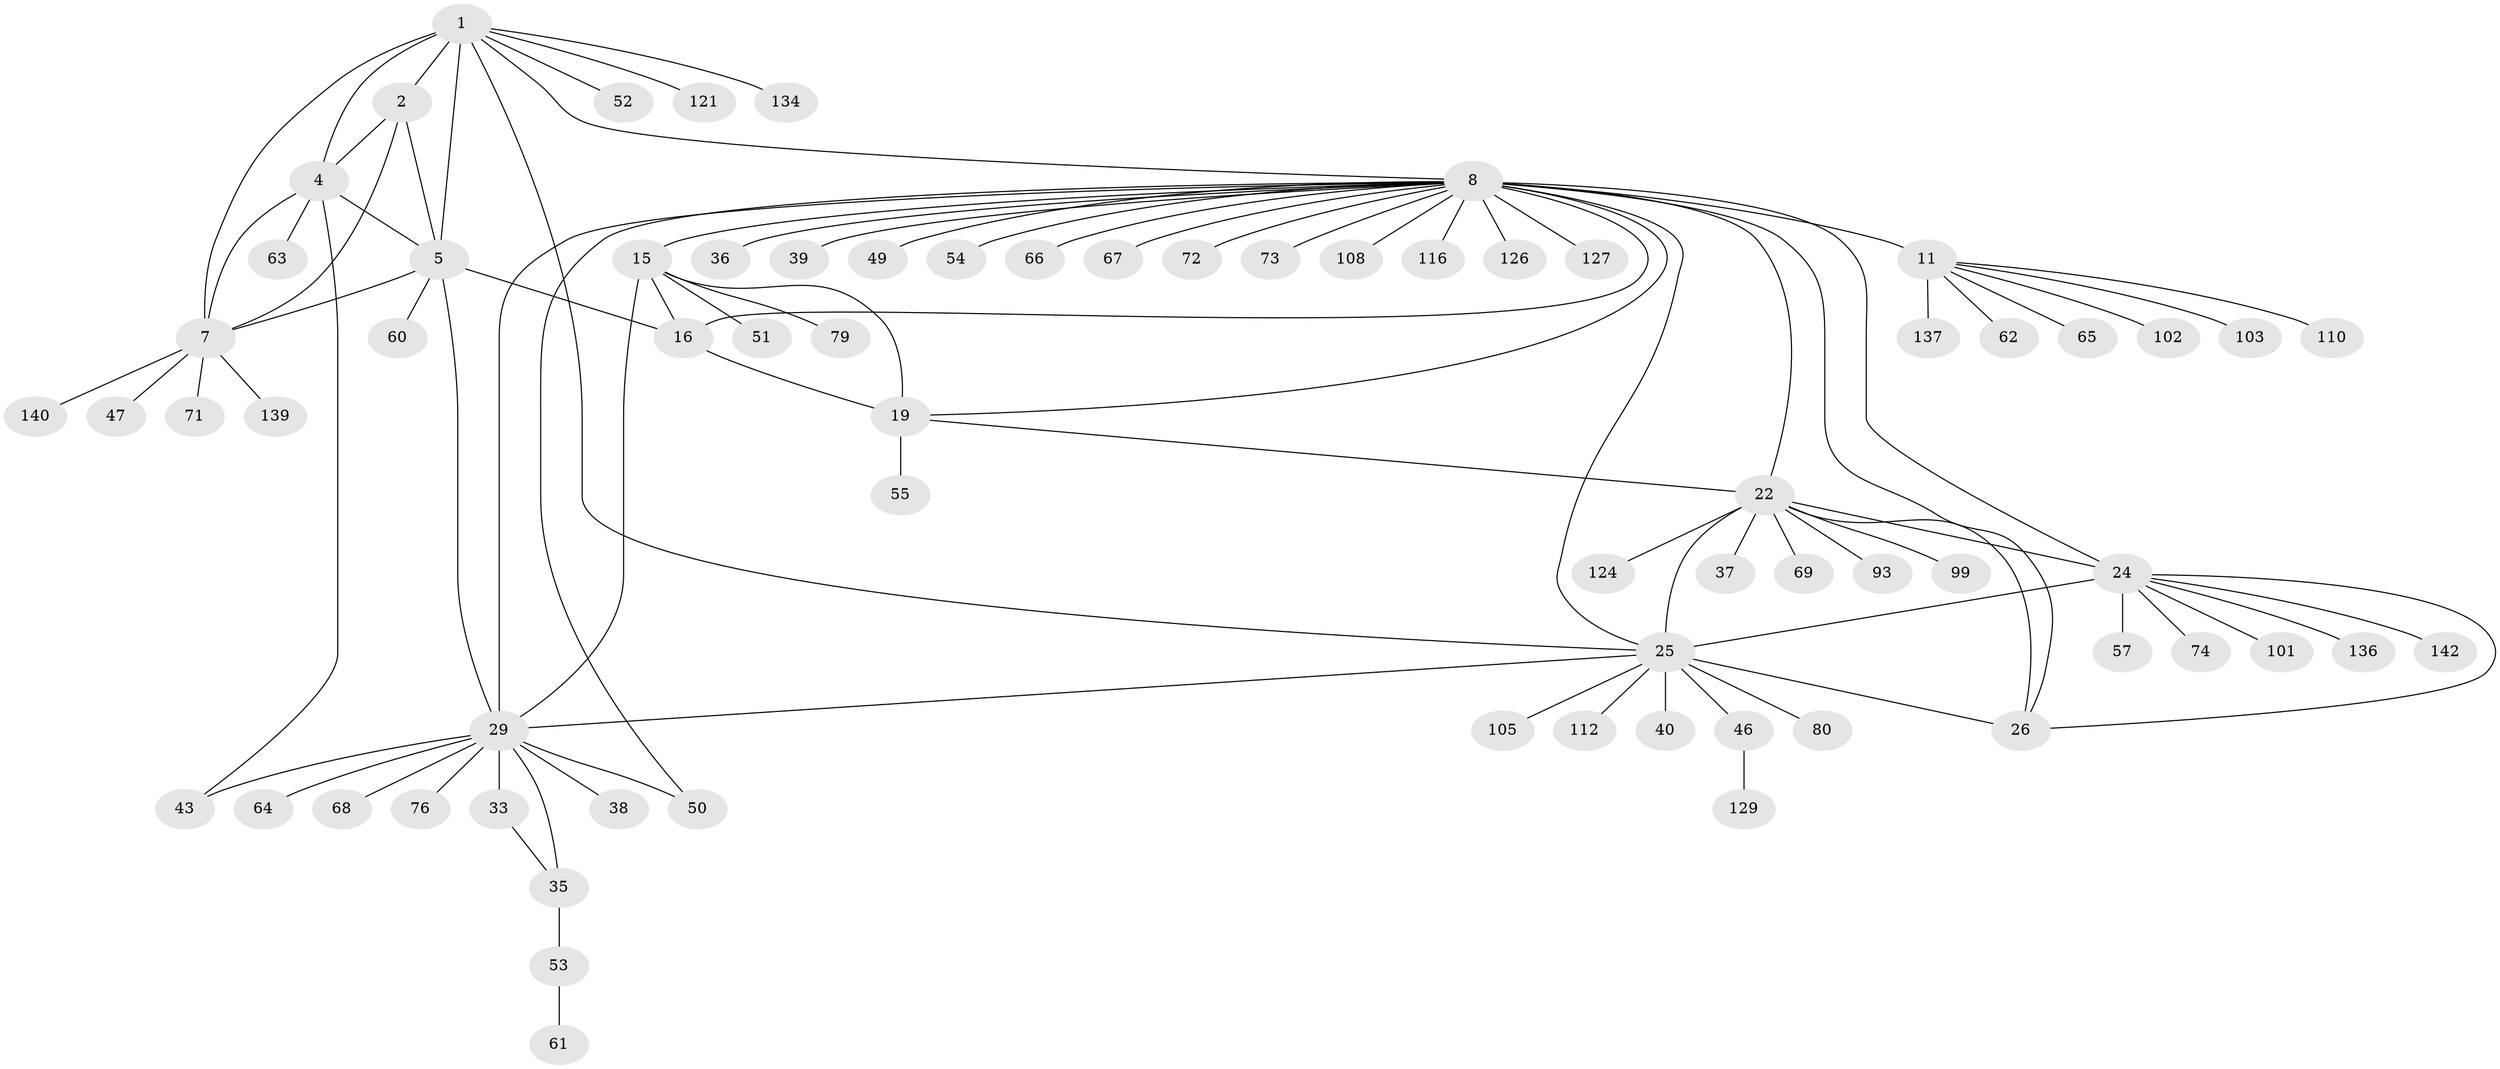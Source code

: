 // original degree distribution, {10: 0.03496503496503497, 6: 0.006993006993006993, 8: 0.04195804195804196, 12: 0.027972027972027972, 9: 0.055944055944055944, 7: 0.055944055944055944, 11: 0.013986013986013986, 14: 0.006993006993006993, 13: 0.006993006993006993, 1: 0.6293706293706294, 2: 0.0979020979020979, 3: 0.02097902097902098}
// Generated by graph-tools (version 1.1) at 2025/15/03/09/25 04:15:45]
// undirected, 71 vertices, 94 edges
graph export_dot {
graph [start="1"]
  node [color=gray90,style=filled];
  1 [super="+41+3"];
  2;
  4;
  5 [super="+6+88+125+135+42+48"];
  7;
  8 [super="+143+12+9+23+10"];
  11 [super="+56"];
  15 [super="+17+20"];
  16 [super="+117+18"];
  19 [super="+87"];
  22 [super="+27"];
  24 [super="+70+114"];
  25 [super="+83+107+28"];
  26 [super="+44"];
  29 [super="+31+59+34+30"];
  33 [super="+118+111+120+89"];
  35 [super="+81+104"];
  36;
  37;
  38;
  39;
  40;
  43;
  46;
  47;
  49;
  50 [super="+78"];
  51 [super="+82"];
  52 [super="+91"];
  53 [super="+113+98+96+97+92"];
  54;
  55 [super="+119"];
  57;
  60;
  61;
  62;
  63;
  64;
  65;
  66;
  67;
  68;
  69;
  71;
  72;
  73;
  74;
  76;
  79;
  80;
  93;
  99;
  101;
  102;
  103;
  105;
  108;
  110;
  112;
  116;
  121;
  124;
  126;
  127;
  129;
  134;
  136;
  137;
  139;
  140;
  142;
  1 -- 2 [weight=2];
  1 -- 4 [weight=2];
  1 -- 5 [weight=4];
  1 -- 7 [weight=2];
  1 -- 52;
  1 -- 8;
  1 -- 25;
  1 -- 134;
  1 -- 121;
  2 -- 4;
  2 -- 5 [weight=2];
  2 -- 7;
  4 -- 5 [weight=2];
  4 -- 7;
  4 -- 43;
  4 -- 63;
  5 -- 7 [weight=2];
  5 -- 60;
  5 -- 16;
  5 -- 29;
  7 -- 47;
  7 -- 71;
  7 -- 139;
  7 -- 140;
  8 -- 11 [weight=6];
  8 -- 67;
  8 -- 50;
  8 -- 126;
  8 -- 49;
  8 -- 39;
  8 -- 72;
  8 -- 116;
  8 -- 22 [weight=2];
  8 -- 54;
  8 -- 24;
  8 -- 25 [weight=2];
  8 -- 26;
  8 -- 66;
  8 -- 36;
  8 -- 73;
  8 -- 108;
  8 -- 15 [weight=3];
  8 -- 16 [weight=3];
  8 -- 19;
  8 -- 127;
  8 -- 29 [weight=3];
  11 -- 65;
  11 -- 102;
  11 -- 103;
  11 -- 110;
  11 -- 137;
  11 -- 62;
  15 -- 16 [weight=6];
  15 -- 19 [weight=3];
  15 -- 51;
  15 -- 79;
  15 -- 29;
  16 -- 19 [weight=2];
  19 -- 22;
  19 -- 55;
  22 -- 24 [weight=2];
  22 -- 25 [weight=4];
  22 -- 26 [weight=2];
  22 -- 37;
  22 -- 93;
  22 -- 99;
  22 -- 124;
  22 -- 69;
  24 -- 25 [weight=2];
  24 -- 26;
  24 -- 57;
  24 -- 74;
  24 -- 101;
  24 -- 136;
  24 -- 142;
  25 -- 26 [weight=2];
  25 -- 40;
  25 -- 46;
  25 -- 80;
  25 -- 105;
  25 -- 112;
  25 -- 29;
  29 -- 33 [weight=5];
  29 -- 35 [weight=5];
  29 -- 50;
  29 -- 64;
  29 -- 68;
  29 -- 38;
  29 -- 43;
  29 -- 76;
  33 -- 35;
  35 -- 53;
  46 -- 129;
  53 -- 61;
}
